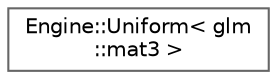 digraph "Graphical Class Hierarchy"
{
 // LATEX_PDF_SIZE
  bgcolor="transparent";
  edge [fontname=Helvetica,fontsize=10,labelfontname=Helvetica,labelfontsize=10];
  node [fontname=Helvetica,fontsize=10,shape=box,height=0.2,width=0.4];
  rankdir="LR";
  Node0 [label="Engine::Uniform\< glm\l::mat3 \>",height=0.2,width=0.4,color="grey40", fillcolor="white", style="filled",URL="$class_engine_1_1_uniform.html",tooltip=" "];
}
